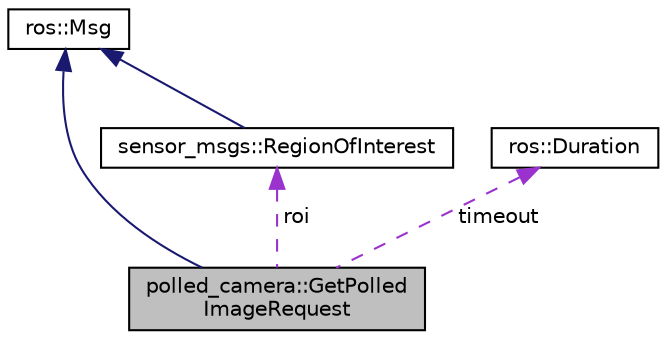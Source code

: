 digraph "polled_camera::GetPolledImageRequest"
{
  edge [fontname="Helvetica",fontsize="10",labelfontname="Helvetica",labelfontsize="10"];
  node [fontname="Helvetica",fontsize="10",shape=record];
  Node1 [label="polled_camera::GetPolled\lImageRequest",height=0.2,width=0.4,color="black", fillcolor="grey75", style="filled" fontcolor="black"];
  Node2 -> Node1 [dir="back",color="midnightblue",fontsize="10",style="solid",fontname="Helvetica"];
  Node2 [label="ros::Msg",height=0.2,width=0.4,color="black", fillcolor="white", style="filled",URL="$classros_1_1_msg.html"];
  Node3 -> Node1 [dir="back",color="darkorchid3",fontsize="10",style="dashed",label=" timeout" ,fontname="Helvetica"];
  Node3 [label="ros::Duration",height=0.2,width=0.4,color="black", fillcolor="white", style="filled",URL="$classros_1_1_duration.html"];
  Node4 -> Node1 [dir="back",color="darkorchid3",fontsize="10",style="dashed",label=" roi" ,fontname="Helvetica"];
  Node4 [label="sensor_msgs::RegionOfInterest",height=0.2,width=0.4,color="black", fillcolor="white", style="filled",URL="$classsensor__msgs_1_1_region_of_interest.html"];
  Node2 -> Node4 [dir="back",color="midnightblue",fontsize="10",style="solid",fontname="Helvetica"];
}
